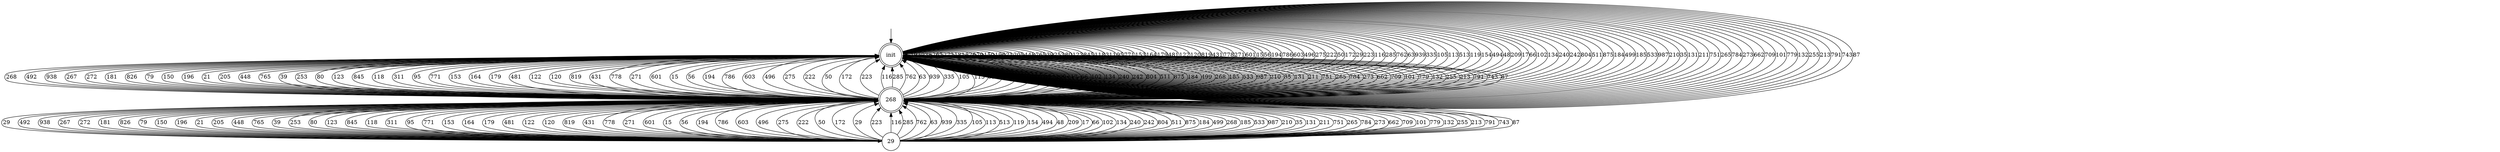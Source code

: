 digraph g {
__start0 [label="" shape="none"]
init [shape="doublecircle" label="init"]
268 [shape="doublecircle" label="268"]
29 [shape="circle" label="29"]
__start0 -> init
init -> init[label="492"]
init -> init[label="938"]
init -> init[label="267"]
init -> init[label="272"]
init -> init[label="181"]
init -> init[label="826"]
init -> init[label="79"]
init -> init[label="150"]
init -> init[label="196"]
init -> init[label="21"]
init -> init[label="205"]
init -> init[label="448"]
init -> init[label="765"]
init -> init[label="39"]
init -> init[label="253"]
init -> init[label="80"]
init -> init[label="123"]
init -> init[label="845"]
init -> init[label="118"]
init -> init[label="311"]
init -> init[label="95"]
init -> init[label="771"]
init -> init[label="153"]
init -> init[label="164"]
init -> init[label="179"]
init -> init[label="481"]
init -> init[label="122"]
init -> init[label="120"]
init -> init[label="819"]
init -> init[label="431"]
init -> init[label="778"]
init -> init[label="271"]
init -> init[label="601"]
init -> init[label="15"]
init -> init[label="56"]
init -> init[label="194"]
init -> init[label="786"]
init -> init[label="603"]
init -> init[label="496"]
init -> init[label="275"]
init -> init[label="222"]
init -> init[label="50"]
init -> init[label="172"]
init -> init[label="29"]
init -> init[label="223"]
init -> init[label="116"]
init -> init[label="285"]
init -> init[label="762"]
init -> init[label="63"]
init -> init[label="939"]
init -> init[label="335"]
init -> init[label="105"]
init -> init[label="113"]
init -> init[label="513"]
init -> init[label="119"]
init -> init[label="154"]
init -> init[label="494"]
init -> init[label="48"]
init -> init[label="209"]
init -> init[label="17"]
init -> init[label="66"]
init -> init[label="102"]
init -> init[label="134"]
init -> init[label="240"]
init -> init[label="242"]
init -> init[label="804"]
init -> init[label="511"]
init -> init[label="875"]
init -> init[label="184"]
init -> init[label="499"]
init -> 268[label="268"]
init -> init[label="185"]
init -> init[label="533"]
init -> init[label="987"]
init -> init[label="210"]
init -> init[label="35"]
init -> init[label="131"]
init -> init[label="211"]
init -> init[label="751"]
init -> init[label="265"]
init -> init[label="784"]
init -> init[label="273"]
init -> init[label="662"]
init -> init[label="709"]
init -> init[label="101"]
init -> init[label="779"]
init -> init[label="132"]
init -> init[label="255"]
init -> init[label="213"]
init -> init[label="791"]
init -> init[label="743"]
init -> init[label="87"]
268 -> init[label="492"]
268 -> init[label="938"]
268 -> init[label="267"]
268 -> init[label="272"]
268 -> init[label="181"]
268 -> init[label="826"]
268 -> init[label="79"]
268 -> init[label="150"]
268 -> init[label="196"]
268 -> init[label="21"]
268 -> init[label="205"]
268 -> init[label="448"]
268 -> init[label="765"]
268 -> init[label="39"]
268 -> init[label="253"]
268 -> init[label="80"]
268 -> init[label="123"]
268 -> init[label="845"]
268 -> init[label="118"]
268 -> init[label="311"]
268 -> init[label="95"]
268 -> init[label="771"]
268 -> init[label="153"]
268 -> init[label="164"]
268 -> init[label="179"]
268 -> init[label="481"]
268 -> init[label="122"]
268 -> init[label="120"]
268 -> init[label="819"]
268 -> init[label="431"]
268 -> init[label="778"]
268 -> init[label="271"]
268 -> init[label="601"]
268 -> init[label="15"]
268 -> init[label="56"]
268 -> init[label="194"]
268 -> init[label="786"]
268 -> init[label="603"]
268 -> init[label="496"]
268 -> init[label="275"]
268 -> init[label="222"]
268 -> init[label="50"]
268 -> init[label="172"]
268 -> 29[label="29"]
268 -> init[label="223"]
268 -> init[label="116"]
268 -> init[label="285"]
268 -> init[label="762"]
268 -> init[label="63"]
268 -> init[label="939"]
268 -> init[label="335"]
268 -> init[label="105"]
268 -> init[label="113"]
268 -> init[label="513"]
268 -> init[label="119"]
268 -> init[label="154"]
268 -> init[label="494"]
268 -> init[label="48"]
268 -> init[label="209"]
268 -> init[label="17"]
268 -> init[label="66"]
268 -> init[label="102"]
268 -> init[label="134"]
268 -> init[label="240"]
268 -> init[label="242"]
268 -> init[label="804"]
268 -> init[label="511"]
268 -> init[label="875"]
268 -> init[label="184"]
268 -> init[label="499"]
268 -> init[label="268"]
268 -> init[label="185"]
268 -> init[label="533"]
268 -> init[label="987"]
268 -> init[label="210"]
268 -> init[label="35"]
268 -> init[label="131"]
268 -> init[label="211"]
268 -> init[label="751"]
268 -> init[label="265"]
268 -> init[label="784"]
268 -> init[label="273"]
268 -> init[label="662"]
268 -> init[label="709"]
268 -> init[label="101"]
268 -> init[label="779"]
268 -> init[label="132"]
268 -> init[label="255"]
268 -> init[label="213"]
268 -> init[label="791"]
268 -> init[label="743"]
268 -> init[label="87"]
29 -> 268[label="492"]
29 -> 268[label="938"]
29 -> 268[label="267"]
29 -> 268[label="272"]
29 -> 268[label="181"]
29 -> 268[label="826"]
29 -> 268[label="79"]
29 -> 268[label="150"]
29 -> 268[label="196"]
29 -> 268[label="21"]
29 -> 268[label="205"]
29 -> 268[label="448"]
29 -> 268[label="765"]
29 -> 268[label="39"]
29 -> 268[label="253"]
29 -> 268[label="80"]
29 -> 268[label="123"]
29 -> 268[label="845"]
29 -> 268[label="118"]
29 -> 268[label="311"]
29 -> 268[label="95"]
29 -> 268[label="771"]
29 -> 268[label="153"]
29 -> 268[label="164"]
29 -> 268[label="179"]
29 -> 268[label="481"]
29 -> 268[label="122"]
29 -> 268[label="120"]
29 -> 268[label="819"]
29 -> 268[label="431"]
29 -> 268[label="778"]
29 -> 268[label="271"]
29 -> 268[label="601"]
29 -> 268[label="15"]
29 -> 268[label="56"]
29 -> 268[label="194"]
29 -> 268[label="786"]
29 -> 268[label="603"]
29 -> 268[label="496"]
29 -> 268[label="275"]
29 -> 268[label="222"]
29 -> 268[label="50"]
29 -> 268[label="172"]
29 -> 268[label="29"]
29 -> 268[label="223"]
29 -> 268[label="116"]
29 -> 268[label="285"]
29 -> 268[label="762"]
29 -> 268[label="63"]
29 -> 268[label="939"]
29 -> 268[label="335"]
29 -> 268[label="105"]
29 -> 268[label="113"]
29 -> 268[label="513"]
29 -> 268[label="119"]
29 -> 268[label="154"]
29 -> 268[label="494"]
29 -> 268[label="48"]
29 -> 268[label="209"]
29 -> 268[label="17"]
29 -> 268[label="66"]
29 -> 268[label="102"]
29 -> 268[label="134"]
29 -> 268[label="240"]
29 -> 268[label="242"]
29 -> 268[label="804"]
29 -> 268[label="511"]
29 -> 268[label="875"]
29 -> 268[label="184"]
29 -> 268[label="499"]
29 -> 268[label="268"]
29 -> 268[label="185"]
29 -> 268[label="533"]
29 -> 268[label="987"]
29 -> 268[label="210"]
29 -> 268[label="35"]
29 -> 268[label="131"]
29 -> 268[label="211"]
29 -> 268[label="751"]
29 -> 268[label="265"]
29 -> 268[label="784"]
29 -> 268[label="273"]
29 -> 268[label="662"]
29 -> 268[label="709"]
29 -> 268[label="101"]
29 -> 268[label="779"]
29 -> 268[label="132"]
29 -> 268[label="255"]
29 -> 268[label="213"]
29 -> 268[label="791"]
29 -> 268[label="743"]
29 -> 268[label="87"]
}
